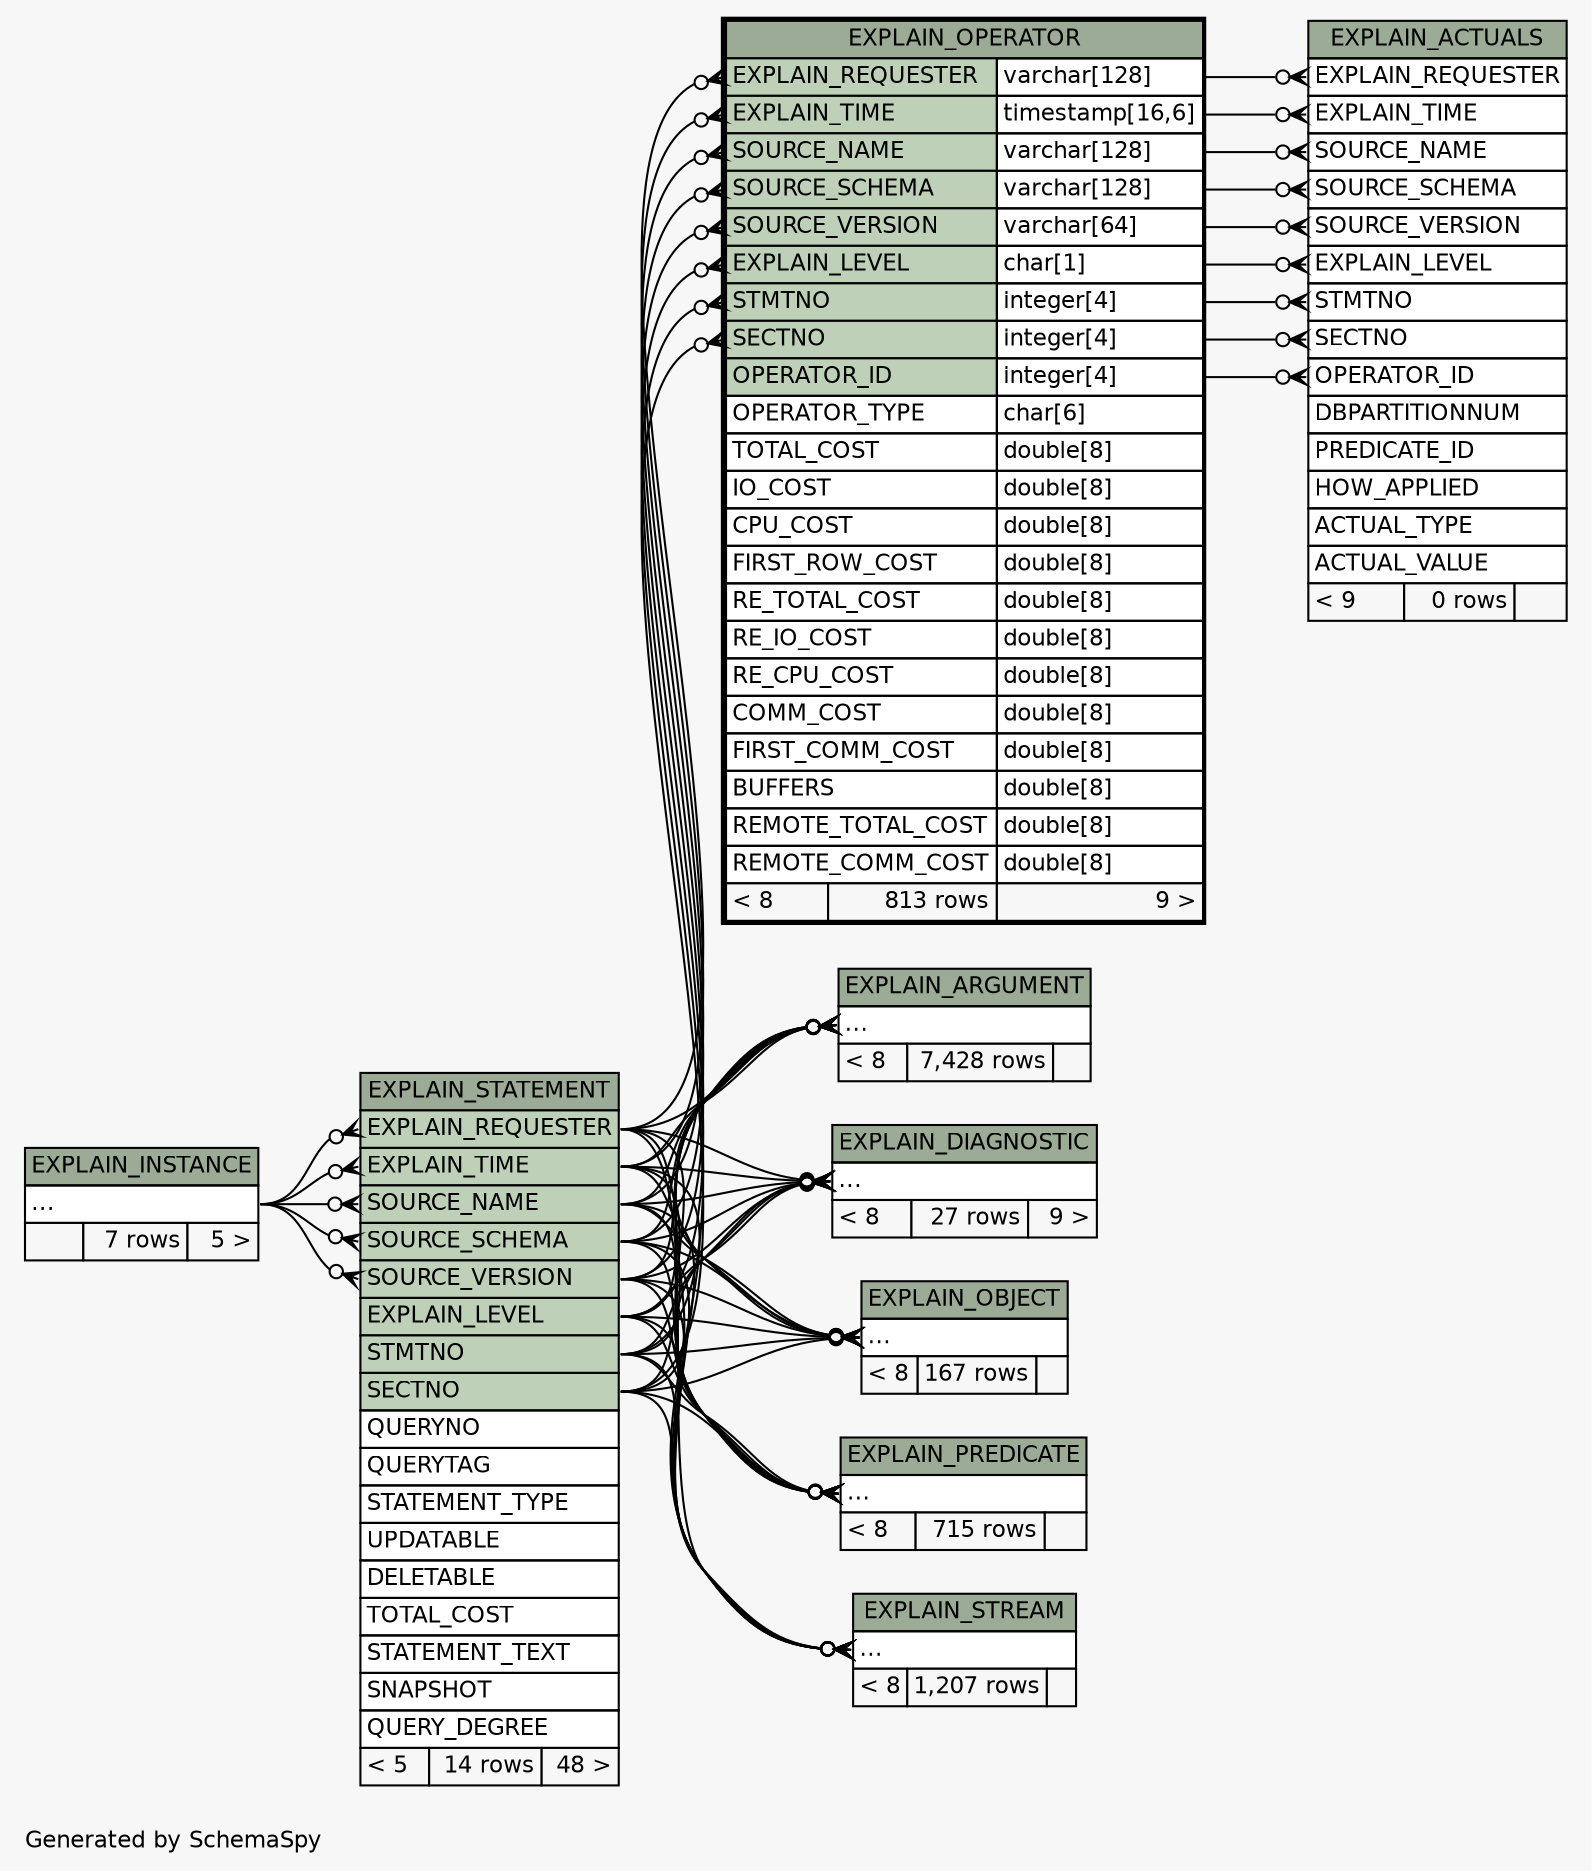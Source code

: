 // dot 2.38.0 on Windows 10 10.0
// SchemaSpy rev Unknown
digraph "twoDegreesRelationshipsDiagram" {
  graph [
    rankdir="RL"
    bgcolor="#f7f7f7"
    label="\nGenerated by SchemaSpy"
    labeljust="l"
    nodesep="0.18"
    ranksep="0.46"
    fontname="Helvetica"
    fontsize="11"
  ];
  node [
    fontname="Helvetica"
    fontsize="11"
    shape="plaintext"
  ];
  edge [
    arrowsize="0.8"
  ];
  "EXPLAIN_ACTUALS":"EXPLAIN_LEVEL":w -> "EXPLAIN_OPERATOR":"EXPLAIN_LEVEL.type":e [arrowhead=none dir=back arrowtail=crowodot];
  "EXPLAIN_ACTUALS":"EXPLAIN_REQUESTER":w -> "EXPLAIN_OPERATOR":"EXPLAIN_REQUESTER.type":e [arrowhead=none dir=back arrowtail=crowodot];
  "EXPLAIN_ACTUALS":"EXPLAIN_TIME":w -> "EXPLAIN_OPERATOR":"EXPLAIN_TIME.type":e [arrowhead=none dir=back arrowtail=crowodot];
  "EXPLAIN_ACTUALS":"OPERATOR_ID":w -> "EXPLAIN_OPERATOR":"OPERATOR_ID.type":e [arrowhead=none dir=back arrowtail=crowodot];
  "EXPLAIN_ACTUALS":"SECTNO":w -> "EXPLAIN_OPERATOR":"SECTNO.type":e [arrowhead=none dir=back arrowtail=crowodot];
  "EXPLAIN_ACTUALS":"SOURCE_NAME":w -> "EXPLAIN_OPERATOR":"SOURCE_NAME.type":e [arrowhead=none dir=back arrowtail=crowodot];
  "EXPLAIN_ACTUALS":"SOURCE_SCHEMA":w -> "EXPLAIN_OPERATOR":"SOURCE_SCHEMA.type":e [arrowhead=none dir=back arrowtail=crowodot];
  "EXPLAIN_ACTUALS":"SOURCE_VERSION":w -> "EXPLAIN_OPERATOR":"SOURCE_VERSION.type":e [arrowhead=none dir=back arrowtail=crowodot];
  "EXPLAIN_ACTUALS":"STMTNO":w -> "EXPLAIN_OPERATOR":"STMTNO.type":e [arrowhead=none dir=back arrowtail=crowodot];
  "EXPLAIN_ARGUMENT":"elipses":w -> "EXPLAIN_STATEMENT":"EXPLAIN_LEVEL":e [arrowhead=none dir=back arrowtail=crowodot];
  "EXPLAIN_ARGUMENT":"elipses":w -> "EXPLAIN_STATEMENT":"EXPLAIN_REQUESTER":e [arrowhead=none dir=back arrowtail=crowodot];
  "EXPLAIN_ARGUMENT":"elipses":w -> "EXPLAIN_STATEMENT":"EXPLAIN_TIME":e [arrowhead=none dir=back arrowtail=crowodot];
  "EXPLAIN_ARGUMENT":"elipses":w -> "EXPLAIN_STATEMENT":"SECTNO":e [arrowhead=none dir=back arrowtail=crowodot];
  "EXPLAIN_ARGUMENT":"elipses":w -> "EXPLAIN_STATEMENT":"SOURCE_NAME":e [arrowhead=none dir=back arrowtail=crowodot];
  "EXPLAIN_ARGUMENT":"elipses":w -> "EXPLAIN_STATEMENT":"SOURCE_SCHEMA":e [arrowhead=none dir=back arrowtail=crowodot];
  "EXPLAIN_ARGUMENT":"elipses":w -> "EXPLAIN_STATEMENT":"SOURCE_VERSION":e [arrowhead=none dir=back arrowtail=crowodot];
  "EXPLAIN_ARGUMENT":"elipses":w -> "EXPLAIN_STATEMENT":"STMTNO":e [arrowhead=none dir=back arrowtail=crowodot];
  "EXPLAIN_DIAGNOSTIC":"elipses":w -> "EXPLAIN_STATEMENT":"EXPLAIN_LEVEL":e [arrowhead=none dir=back arrowtail=crowodot];
  "EXPLAIN_DIAGNOSTIC":"elipses":w -> "EXPLAIN_STATEMENT":"EXPLAIN_REQUESTER":e [arrowhead=none dir=back arrowtail=crowodot];
  "EXPLAIN_DIAGNOSTIC":"elipses":w -> "EXPLAIN_STATEMENT":"EXPLAIN_TIME":e [arrowhead=none dir=back arrowtail=crowodot];
  "EXPLAIN_DIAGNOSTIC":"elipses":w -> "EXPLAIN_STATEMENT":"SECTNO":e [arrowhead=none dir=back arrowtail=crowodot];
  "EXPLAIN_DIAGNOSTIC":"elipses":w -> "EXPLAIN_STATEMENT":"SOURCE_NAME":e [arrowhead=none dir=back arrowtail=crowodot];
  "EXPLAIN_DIAGNOSTIC":"elipses":w -> "EXPLAIN_STATEMENT":"SOURCE_SCHEMA":e [arrowhead=none dir=back arrowtail=crowodot];
  "EXPLAIN_DIAGNOSTIC":"elipses":w -> "EXPLAIN_STATEMENT":"SOURCE_VERSION":e [arrowhead=none dir=back arrowtail=crowodot];
  "EXPLAIN_DIAGNOSTIC":"elipses":w -> "EXPLAIN_STATEMENT":"STMTNO":e [arrowhead=none dir=back arrowtail=crowodot];
  "EXPLAIN_OBJECT":"elipses":w -> "EXPLAIN_STATEMENT":"EXPLAIN_LEVEL":e [arrowhead=none dir=back arrowtail=crowodot];
  "EXPLAIN_OBJECT":"elipses":w -> "EXPLAIN_STATEMENT":"EXPLAIN_REQUESTER":e [arrowhead=none dir=back arrowtail=crowodot];
  "EXPLAIN_OBJECT":"elipses":w -> "EXPLAIN_STATEMENT":"EXPLAIN_TIME":e [arrowhead=none dir=back arrowtail=crowodot];
  "EXPLAIN_OBJECT":"elipses":w -> "EXPLAIN_STATEMENT":"SECTNO":e [arrowhead=none dir=back arrowtail=crowodot];
  "EXPLAIN_OBJECT":"elipses":w -> "EXPLAIN_STATEMENT":"SOURCE_NAME":e [arrowhead=none dir=back arrowtail=crowodot];
  "EXPLAIN_OBJECT":"elipses":w -> "EXPLAIN_STATEMENT":"SOURCE_SCHEMA":e [arrowhead=none dir=back arrowtail=crowodot];
  "EXPLAIN_OBJECT":"elipses":w -> "EXPLAIN_STATEMENT":"SOURCE_VERSION":e [arrowhead=none dir=back arrowtail=crowodot];
  "EXPLAIN_OBJECT":"elipses":w -> "EXPLAIN_STATEMENT":"STMTNO":e [arrowhead=none dir=back arrowtail=crowodot];
  "EXPLAIN_OPERATOR":"EXPLAIN_LEVEL":w -> "EXPLAIN_STATEMENT":"EXPLAIN_LEVEL":e [arrowhead=none dir=back arrowtail=crowodot];
  "EXPLAIN_OPERATOR":"EXPLAIN_REQUESTER":w -> "EXPLAIN_STATEMENT":"EXPLAIN_REQUESTER":e [arrowhead=none dir=back arrowtail=crowodot];
  "EXPLAIN_OPERATOR":"EXPLAIN_TIME":w -> "EXPLAIN_STATEMENT":"EXPLAIN_TIME":e [arrowhead=none dir=back arrowtail=crowodot];
  "EXPLAIN_OPERATOR":"SECTNO":w -> "EXPLAIN_STATEMENT":"SECTNO":e [arrowhead=none dir=back arrowtail=crowodot];
  "EXPLAIN_OPERATOR":"SOURCE_NAME":w -> "EXPLAIN_STATEMENT":"SOURCE_NAME":e [arrowhead=none dir=back arrowtail=crowodot];
  "EXPLAIN_OPERATOR":"SOURCE_SCHEMA":w -> "EXPLAIN_STATEMENT":"SOURCE_SCHEMA":e [arrowhead=none dir=back arrowtail=crowodot];
  "EXPLAIN_OPERATOR":"SOURCE_VERSION":w -> "EXPLAIN_STATEMENT":"SOURCE_VERSION":e [arrowhead=none dir=back arrowtail=crowodot];
  "EXPLAIN_OPERATOR":"STMTNO":w -> "EXPLAIN_STATEMENT":"STMTNO":e [arrowhead=none dir=back arrowtail=crowodot];
  "EXPLAIN_PREDICATE":"elipses":w -> "EXPLAIN_STATEMENT":"EXPLAIN_LEVEL":e [arrowhead=none dir=back arrowtail=crowodot];
  "EXPLAIN_PREDICATE":"elipses":w -> "EXPLAIN_STATEMENT":"EXPLAIN_REQUESTER":e [arrowhead=none dir=back arrowtail=crowodot];
  "EXPLAIN_PREDICATE":"elipses":w -> "EXPLAIN_STATEMENT":"EXPLAIN_TIME":e [arrowhead=none dir=back arrowtail=crowodot];
  "EXPLAIN_PREDICATE":"elipses":w -> "EXPLAIN_STATEMENT":"SECTNO":e [arrowhead=none dir=back arrowtail=crowodot];
  "EXPLAIN_PREDICATE":"elipses":w -> "EXPLAIN_STATEMENT":"SOURCE_NAME":e [arrowhead=none dir=back arrowtail=crowodot];
  "EXPLAIN_PREDICATE":"elipses":w -> "EXPLAIN_STATEMENT":"SOURCE_SCHEMA":e [arrowhead=none dir=back arrowtail=crowodot];
  "EXPLAIN_PREDICATE":"elipses":w -> "EXPLAIN_STATEMENT":"SOURCE_VERSION":e [arrowhead=none dir=back arrowtail=crowodot];
  "EXPLAIN_PREDICATE":"elipses":w -> "EXPLAIN_STATEMENT":"STMTNO":e [arrowhead=none dir=back arrowtail=crowodot];
  "EXPLAIN_STATEMENT":"EXPLAIN_REQUESTER":w -> "EXPLAIN_INSTANCE":"elipses":e [arrowhead=none dir=back arrowtail=crowodot];
  "EXPLAIN_STATEMENT":"EXPLAIN_TIME":w -> "EXPLAIN_INSTANCE":"elipses":e [arrowhead=none dir=back arrowtail=crowodot];
  "EXPLAIN_STATEMENT":"SOURCE_NAME":w -> "EXPLAIN_INSTANCE":"elipses":e [arrowhead=none dir=back arrowtail=crowodot];
  "EXPLAIN_STATEMENT":"SOURCE_SCHEMA":w -> "EXPLAIN_INSTANCE":"elipses":e [arrowhead=none dir=back arrowtail=crowodot];
  "EXPLAIN_STATEMENT":"SOURCE_VERSION":w -> "EXPLAIN_INSTANCE":"elipses":e [arrowhead=none dir=back arrowtail=crowodot];
  "EXPLAIN_STREAM":"elipses":w -> "EXPLAIN_STATEMENT":"EXPLAIN_LEVEL":e [arrowhead=none dir=back arrowtail=crowodot];
  "EXPLAIN_STREAM":"elipses":w -> "EXPLAIN_STATEMENT":"EXPLAIN_REQUESTER":e [arrowhead=none dir=back arrowtail=crowodot];
  "EXPLAIN_STREAM":"elipses":w -> "EXPLAIN_STATEMENT":"EXPLAIN_TIME":e [arrowhead=none dir=back arrowtail=crowodot];
  "EXPLAIN_STREAM":"elipses":w -> "EXPLAIN_STATEMENT":"SECTNO":e [arrowhead=none dir=back arrowtail=crowodot];
  "EXPLAIN_STREAM":"elipses":w -> "EXPLAIN_STATEMENT":"SOURCE_NAME":e [arrowhead=none dir=back arrowtail=crowodot];
  "EXPLAIN_STREAM":"elipses":w -> "EXPLAIN_STATEMENT":"SOURCE_SCHEMA":e [arrowhead=none dir=back arrowtail=crowodot];
  "EXPLAIN_STREAM":"elipses":w -> "EXPLAIN_STATEMENT":"SOURCE_VERSION":e [arrowhead=none dir=back arrowtail=crowodot];
  "EXPLAIN_STREAM":"elipses":w -> "EXPLAIN_STATEMENT":"STMTNO":e [arrowhead=none dir=back arrowtail=crowodot];
  "EXPLAIN_ACTUALS" [
    label=<
    <TABLE BORDER="0" CELLBORDER="1" CELLSPACING="0" BGCOLOR="#ffffff">
      <TR><TD COLSPAN="3" BGCOLOR="#9bab96" ALIGN="CENTER">EXPLAIN_ACTUALS</TD></TR>
      <TR><TD PORT="EXPLAIN_REQUESTER" COLSPAN="3" ALIGN="LEFT">EXPLAIN_REQUESTER</TD></TR>
      <TR><TD PORT="EXPLAIN_TIME" COLSPAN="3" ALIGN="LEFT">EXPLAIN_TIME</TD></TR>
      <TR><TD PORT="SOURCE_NAME" COLSPAN="3" ALIGN="LEFT">SOURCE_NAME</TD></TR>
      <TR><TD PORT="SOURCE_SCHEMA" COLSPAN="3" ALIGN="LEFT">SOURCE_SCHEMA</TD></TR>
      <TR><TD PORT="SOURCE_VERSION" COLSPAN="3" ALIGN="LEFT">SOURCE_VERSION</TD></TR>
      <TR><TD PORT="EXPLAIN_LEVEL" COLSPAN="3" ALIGN="LEFT">EXPLAIN_LEVEL</TD></TR>
      <TR><TD PORT="STMTNO" COLSPAN="3" ALIGN="LEFT">STMTNO</TD></TR>
      <TR><TD PORT="SECTNO" COLSPAN="3" ALIGN="LEFT">SECTNO</TD></TR>
      <TR><TD PORT="OPERATOR_ID" COLSPAN="3" ALIGN="LEFT">OPERATOR_ID</TD></TR>
      <TR><TD PORT="DBPARTITIONNUM" COLSPAN="3" ALIGN="LEFT">DBPARTITIONNUM</TD></TR>
      <TR><TD PORT="PREDICATE_ID" COLSPAN="3" ALIGN="LEFT">PREDICATE_ID</TD></TR>
      <TR><TD PORT="HOW_APPLIED" COLSPAN="3" ALIGN="LEFT">HOW_APPLIED</TD></TR>
      <TR><TD PORT="ACTUAL_TYPE" COLSPAN="3" ALIGN="LEFT">ACTUAL_TYPE</TD></TR>
      <TR><TD PORT="ACTUAL_VALUE" COLSPAN="3" ALIGN="LEFT">ACTUAL_VALUE</TD></TR>
      <TR><TD ALIGN="LEFT" BGCOLOR="#f7f7f7">&lt; 9</TD><TD ALIGN="RIGHT" BGCOLOR="#f7f7f7">0 rows</TD><TD ALIGN="RIGHT" BGCOLOR="#f7f7f7">  </TD></TR>
    </TABLE>>
    URL="EXPLAIN_ACTUALS.html"
    tooltip="EXPLAIN_ACTUALS"
  ];
  "EXPLAIN_ARGUMENT" [
    label=<
    <TABLE BORDER="0" CELLBORDER="1" CELLSPACING="0" BGCOLOR="#ffffff">
      <TR><TD COLSPAN="3" BGCOLOR="#9bab96" ALIGN="CENTER">EXPLAIN_ARGUMENT</TD></TR>
      <TR><TD PORT="elipses" COLSPAN="3" ALIGN="LEFT">...</TD></TR>
      <TR><TD ALIGN="LEFT" BGCOLOR="#f7f7f7">&lt; 8</TD><TD ALIGN="RIGHT" BGCOLOR="#f7f7f7">7,428 rows</TD><TD ALIGN="RIGHT" BGCOLOR="#f7f7f7">  </TD></TR>
    </TABLE>>
    URL="EXPLAIN_ARGUMENT.html"
    tooltip="EXPLAIN_ARGUMENT"
  ];
  "EXPLAIN_DIAGNOSTIC" [
    label=<
    <TABLE BORDER="0" CELLBORDER="1" CELLSPACING="0" BGCOLOR="#ffffff">
      <TR><TD COLSPAN="3" BGCOLOR="#9bab96" ALIGN="CENTER">EXPLAIN_DIAGNOSTIC</TD></TR>
      <TR><TD PORT="elipses" COLSPAN="3" ALIGN="LEFT">...</TD></TR>
      <TR><TD ALIGN="LEFT" BGCOLOR="#f7f7f7">&lt; 8</TD><TD ALIGN="RIGHT" BGCOLOR="#f7f7f7">27 rows</TD><TD ALIGN="RIGHT" BGCOLOR="#f7f7f7">9 &gt;</TD></TR>
    </TABLE>>
    URL="EXPLAIN_DIAGNOSTIC.html"
    tooltip="EXPLAIN_DIAGNOSTIC"
  ];
  "EXPLAIN_INSTANCE" [
    label=<
    <TABLE BORDER="0" CELLBORDER="1" CELLSPACING="0" BGCOLOR="#ffffff">
      <TR><TD COLSPAN="3" BGCOLOR="#9bab96" ALIGN="CENTER">EXPLAIN_INSTANCE</TD></TR>
      <TR><TD PORT="elipses" COLSPAN="3" ALIGN="LEFT">...</TD></TR>
      <TR><TD ALIGN="LEFT" BGCOLOR="#f7f7f7">  </TD><TD ALIGN="RIGHT" BGCOLOR="#f7f7f7">7 rows</TD><TD ALIGN="RIGHT" BGCOLOR="#f7f7f7">5 &gt;</TD></TR>
    </TABLE>>
    URL="EXPLAIN_INSTANCE.html"
    tooltip="EXPLAIN_INSTANCE"
  ];
  "EXPLAIN_OBJECT" [
    label=<
    <TABLE BORDER="0" CELLBORDER="1" CELLSPACING="0" BGCOLOR="#ffffff">
      <TR><TD COLSPAN="3" BGCOLOR="#9bab96" ALIGN="CENTER">EXPLAIN_OBJECT</TD></TR>
      <TR><TD PORT="elipses" COLSPAN="3" ALIGN="LEFT">...</TD></TR>
      <TR><TD ALIGN="LEFT" BGCOLOR="#f7f7f7">&lt; 8</TD><TD ALIGN="RIGHT" BGCOLOR="#f7f7f7">167 rows</TD><TD ALIGN="RIGHT" BGCOLOR="#f7f7f7">  </TD></TR>
    </TABLE>>
    URL="EXPLAIN_OBJECT.html"
    tooltip="EXPLAIN_OBJECT"
  ];
  "EXPLAIN_OPERATOR" [
    label=<
    <TABLE BORDER="2" CELLBORDER="1" CELLSPACING="0" BGCOLOR="#ffffff">
      <TR><TD COLSPAN="3" BGCOLOR="#9bab96" ALIGN="CENTER">EXPLAIN_OPERATOR</TD></TR>
      <TR><TD PORT="EXPLAIN_REQUESTER" COLSPAN="2" BGCOLOR="#bed1b8" ALIGN="LEFT">EXPLAIN_REQUESTER</TD><TD PORT="EXPLAIN_REQUESTER.type" ALIGN="LEFT">varchar[128]</TD></TR>
      <TR><TD PORT="EXPLAIN_TIME" COLSPAN="2" BGCOLOR="#bed1b8" ALIGN="LEFT">EXPLAIN_TIME</TD><TD PORT="EXPLAIN_TIME.type" ALIGN="LEFT">timestamp[16,6]</TD></TR>
      <TR><TD PORT="SOURCE_NAME" COLSPAN="2" BGCOLOR="#bed1b8" ALIGN="LEFT">SOURCE_NAME</TD><TD PORT="SOURCE_NAME.type" ALIGN="LEFT">varchar[128]</TD></TR>
      <TR><TD PORT="SOURCE_SCHEMA" COLSPAN="2" BGCOLOR="#bed1b8" ALIGN="LEFT">SOURCE_SCHEMA</TD><TD PORT="SOURCE_SCHEMA.type" ALIGN="LEFT">varchar[128]</TD></TR>
      <TR><TD PORT="SOURCE_VERSION" COLSPAN="2" BGCOLOR="#bed1b8" ALIGN="LEFT">SOURCE_VERSION</TD><TD PORT="SOURCE_VERSION.type" ALIGN="LEFT">varchar[64]</TD></TR>
      <TR><TD PORT="EXPLAIN_LEVEL" COLSPAN="2" BGCOLOR="#bed1b8" ALIGN="LEFT">EXPLAIN_LEVEL</TD><TD PORT="EXPLAIN_LEVEL.type" ALIGN="LEFT">char[1]</TD></TR>
      <TR><TD PORT="STMTNO" COLSPAN="2" BGCOLOR="#bed1b8" ALIGN="LEFT">STMTNO</TD><TD PORT="STMTNO.type" ALIGN="LEFT">integer[4]</TD></TR>
      <TR><TD PORT="SECTNO" COLSPAN="2" BGCOLOR="#bed1b8" ALIGN="LEFT">SECTNO</TD><TD PORT="SECTNO.type" ALIGN="LEFT">integer[4]</TD></TR>
      <TR><TD PORT="OPERATOR_ID" COLSPAN="2" BGCOLOR="#bed1b8" ALIGN="LEFT">OPERATOR_ID</TD><TD PORT="OPERATOR_ID.type" ALIGN="LEFT">integer[4]</TD></TR>
      <TR><TD PORT="OPERATOR_TYPE" COLSPAN="2" ALIGN="LEFT">OPERATOR_TYPE</TD><TD PORT="OPERATOR_TYPE.type" ALIGN="LEFT">char[6]</TD></TR>
      <TR><TD PORT="TOTAL_COST" COLSPAN="2" ALIGN="LEFT">TOTAL_COST</TD><TD PORT="TOTAL_COST.type" ALIGN="LEFT">double[8]</TD></TR>
      <TR><TD PORT="IO_COST" COLSPAN="2" ALIGN="LEFT">IO_COST</TD><TD PORT="IO_COST.type" ALIGN="LEFT">double[8]</TD></TR>
      <TR><TD PORT="CPU_COST" COLSPAN="2" ALIGN="LEFT">CPU_COST</TD><TD PORT="CPU_COST.type" ALIGN="LEFT">double[8]</TD></TR>
      <TR><TD PORT="FIRST_ROW_COST" COLSPAN="2" ALIGN="LEFT">FIRST_ROW_COST</TD><TD PORT="FIRST_ROW_COST.type" ALIGN="LEFT">double[8]</TD></TR>
      <TR><TD PORT="RE_TOTAL_COST" COLSPAN="2" ALIGN="LEFT">RE_TOTAL_COST</TD><TD PORT="RE_TOTAL_COST.type" ALIGN="LEFT">double[8]</TD></TR>
      <TR><TD PORT="RE_IO_COST" COLSPAN="2" ALIGN="LEFT">RE_IO_COST</TD><TD PORT="RE_IO_COST.type" ALIGN="LEFT">double[8]</TD></TR>
      <TR><TD PORT="RE_CPU_COST" COLSPAN="2" ALIGN="LEFT">RE_CPU_COST</TD><TD PORT="RE_CPU_COST.type" ALIGN="LEFT">double[8]</TD></TR>
      <TR><TD PORT="COMM_COST" COLSPAN="2" ALIGN="LEFT">COMM_COST</TD><TD PORT="COMM_COST.type" ALIGN="LEFT">double[8]</TD></TR>
      <TR><TD PORT="FIRST_COMM_COST" COLSPAN="2" ALIGN="LEFT">FIRST_COMM_COST</TD><TD PORT="FIRST_COMM_COST.type" ALIGN="LEFT">double[8]</TD></TR>
      <TR><TD PORT="BUFFERS" COLSPAN="2" ALIGN="LEFT">BUFFERS</TD><TD PORT="BUFFERS.type" ALIGN="LEFT">double[8]</TD></TR>
      <TR><TD PORT="REMOTE_TOTAL_COST" COLSPAN="2" ALIGN="LEFT">REMOTE_TOTAL_COST</TD><TD PORT="REMOTE_TOTAL_COST.type" ALIGN="LEFT">double[8]</TD></TR>
      <TR><TD PORT="REMOTE_COMM_COST" COLSPAN="2" ALIGN="LEFT">REMOTE_COMM_COST</TD><TD PORT="REMOTE_COMM_COST.type" ALIGN="LEFT">double[8]</TD></TR>
      <TR><TD ALIGN="LEFT" BGCOLOR="#f7f7f7">&lt; 8</TD><TD ALIGN="RIGHT" BGCOLOR="#f7f7f7">813 rows</TD><TD ALIGN="RIGHT" BGCOLOR="#f7f7f7">9 &gt;</TD></TR>
    </TABLE>>
    URL="EXPLAIN_OPERATOR.html"
    tooltip="EXPLAIN_OPERATOR"
  ];
  "EXPLAIN_PREDICATE" [
    label=<
    <TABLE BORDER="0" CELLBORDER="1" CELLSPACING="0" BGCOLOR="#ffffff">
      <TR><TD COLSPAN="3" BGCOLOR="#9bab96" ALIGN="CENTER">EXPLAIN_PREDICATE</TD></TR>
      <TR><TD PORT="elipses" COLSPAN="3" ALIGN="LEFT">...</TD></TR>
      <TR><TD ALIGN="LEFT" BGCOLOR="#f7f7f7">&lt; 8</TD><TD ALIGN="RIGHT" BGCOLOR="#f7f7f7">715 rows</TD><TD ALIGN="RIGHT" BGCOLOR="#f7f7f7">  </TD></TR>
    </TABLE>>
    URL="EXPLAIN_PREDICATE.html"
    tooltip="EXPLAIN_PREDICATE"
  ];
  "EXPLAIN_STATEMENT" [
    label=<
    <TABLE BORDER="0" CELLBORDER="1" CELLSPACING="0" BGCOLOR="#ffffff">
      <TR><TD COLSPAN="3" BGCOLOR="#9bab96" ALIGN="CENTER">EXPLAIN_STATEMENT</TD></TR>
      <TR><TD PORT="EXPLAIN_REQUESTER" COLSPAN="3" BGCOLOR="#bed1b8" ALIGN="LEFT">EXPLAIN_REQUESTER</TD></TR>
      <TR><TD PORT="EXPLAIN_TIME" COLSPAN="3" BGCOLOR="#bed1b8" ALIGN="LEFT">EXPLAIN_TIME</TD></TR>
      <TR><TD PORT="SOURCE_NAME" COLSPAN="3" BGCOLOR="#bed1b8" ALIGN="LEFT">SOURCE_NAME</TD></TR>
      <TR><TD PORT="SOURCE_SCHEMA" COLSPAN="3" BGCOLOR="#bed1b8" ALIGN="LEFT">SOURCE_SCHEMA</TD></TR>
      <TR><TD PORT="SOURCE_VERSION" COLSPAN="3" BGCOLOR="#bed1b8" ALIGN="LEFT">SOURCE_VERSION</TD></TR>
      <TR><TD PORT="EXPLAIN_LEVEL" COLSPAN="3" BGCOLOR="#bed1b8" ALIGN="LEFT">EXPLAIN_LEVEL</TD></TR>
      <TR><TD PORT="STMTNO" COLSPAN="3" BGCOLOR="#bed1b8" ALIGN="LEFT">STMTNO</TD></TR>
      <TR><TD PORT="SECTNO" COLSPAN="3" BGCOLOR="#bed1b8" ALIGN="LEFT">SECTNO</TD></TR>
      <TR><TD PORT="QUERYNO" COLSPAN="3" ALIGN="LEFT">QUERYNO</TD></TR>
      <TR><TD PORT="QUERYTAG" COLSPAN="3" ALIGN="LEFT">QUERYTAG</TD></TR>
      <TR><TD PORT="STATEMENT_TYPE" COLSPAN="3" ALIGN="LEFT">STATEMENT_TYPE</TD></TR>
      <TR><TD PORT="UPDATABLE" COLSPAN="3" ALIGN="LEFT">UPDATABLE</TD></TR>
      <TR><TD PORT="DELETABLE" COLSPAN="3" ALIGN="LEFT">DELETABLE</TD></TR>
      <TR><TD PORT="TOTAL_COST" COLSPAN="3" ALIGN="LEFT">TOTAL_COST</TD></TR>
      <TR><TD PORT="STATEMENT_TEXT" COLSPAN="3" ALIGN="LEFT">STATEMENT_TEXT</TD></TR>
      <TR><TD PORT="SNAPSHOT" COLSPAN="3" ALIGN="LEFT">SNAPSHOT</TD></TR>
      <TR><TD PORT="QUERY_DEGREE" COLSPAN="3" ALIGN="LEFT">QUERY_DEGREE</TD></TR>
      <TR><TD ALIGN="LEFT" BGCOLOR="#f7f7f7">&lt; 5</TD><TD ALIGN="RIGHT" BGCOLOR="#f7f7f7">14 rows</TD><TD ALIGN="RIGHT" BGCOLOR="#f7f7f7">48 &gt;</TD></TR>
    </TABLE>>
    URL="EXPLAIN_STATEMENT.html"
    tooltip="EXPLAIN_STATEMENT"
  ];
  "EXPLAIN_STREAM" [
    label=<
    <TABLE BORDER="0" CELLBORDER="1" CELLSPACING="0" BGCOLOR="#ffffff">
      <TR><TD COLSPAN="3" BGCOLOR="#9bab96" ALIGN="CENTER">EXPLAIN_STREAM</TD></TR>
      <TR><TD PORT="elipses" COLSPAN="3" ALIGN="LEFT">...</TD></TR>
      <TR><TD ALIGN="LEFT" BGCOLOR="#f7f7f7">&lt; 8</TD><TD ALIGN="RIGHT" BGCOLOR="#f7f7f7">1,207 rows</TD><TD ALIGN="RIGHT" BGCOLOR="#f7f7f7">  </TD></TR>
    </TABLE>>
    URL="EXPLAIN_STREAM.html"
    tooltip="EXPLAIN_STREAM"
  ];
}
